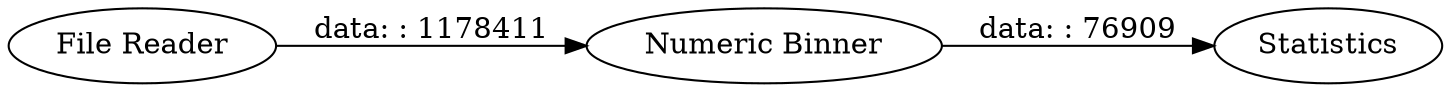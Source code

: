 digraph {
	"5020442915105820649_8" [label="Numeric Binner"]
	"5020442915105820649_1" [label="File Reader"]
	"5020442915105820649_9" [label=Statistics]
	"5020442915105820649_8" -> "5020442915105820649_9" [label="data: : 76909"]
	"5020442915105820649_1" -> "5020442915105820649_8" [label="data: : 1178411"]
	rankdir=LR
}
